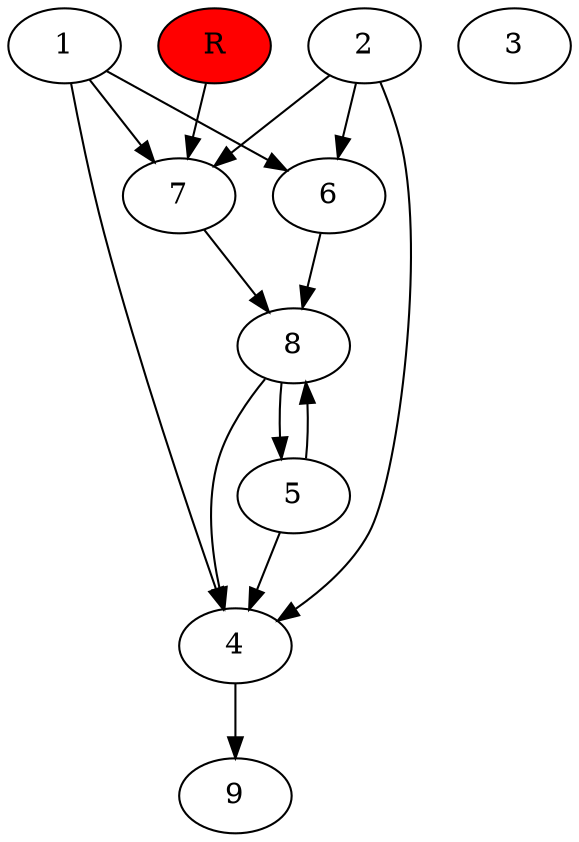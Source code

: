 digraph prb21575 {
	1
	2
	3
	4
	5
	6
	7
	8
	R [fillcolor="#ff0000" style=filled]
	1 -> 4
	1 -> 6
	1 -> 7
	2 -> 4
	2 -> 6
	2 -> 7
	4 -> 9
	5 -> 4
	5 -> 8
	6 -> 8
	7 -> 8
	8 -> 4
	8 -> 5
	R -> 7
}
